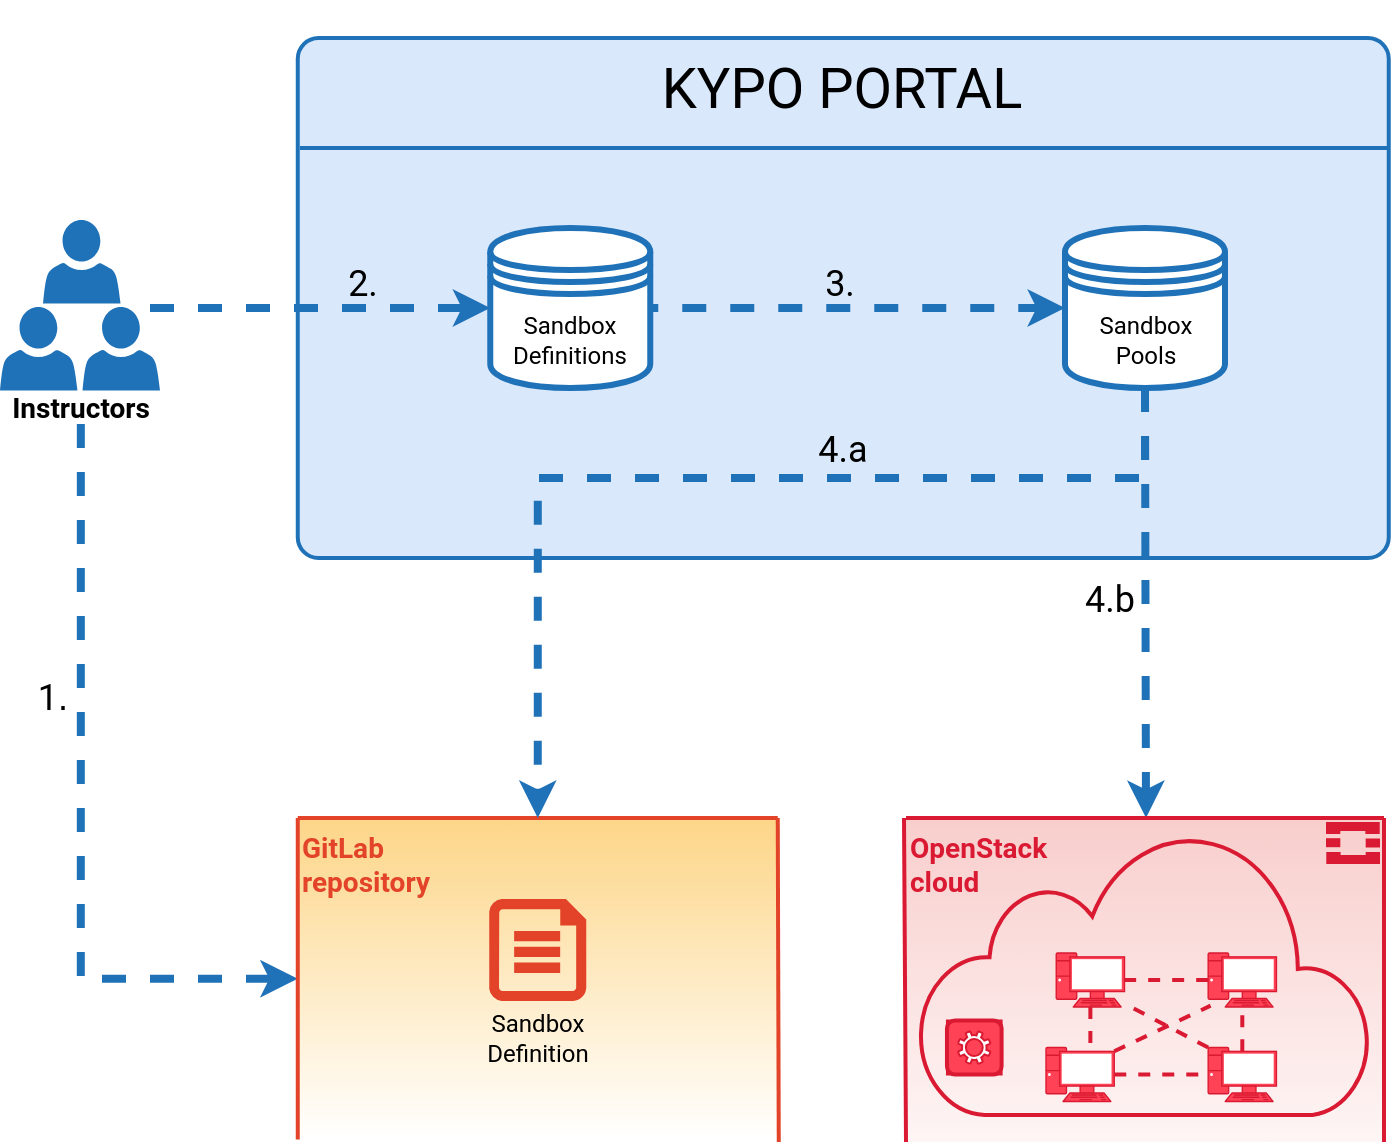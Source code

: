 <mxfile version="13.8.4" type="google"><diagram id="iyaVjSGFIbn-ou8KcbBV" name="Page-1"><mxGraphModel dx="677" dy="354" grid="1" gridSize="10" guides="1" tooltips="1" connect="1" arrows="1" fold="1" page="1" pageScale="1" pageWidth="700" pageHeight="600" math="0" shadow="0"><root><mxCell id="0"/><mxCell id="1" parent="0"/><mxCell id="GNogGIKL-DynPxHWDRJu-1" value="&lt;div style=&quot;font-size: 14px&quot;&gt;GitLab &lt;br&gt;repository&lt;br style=&quot;font-size: 14px&quot;&gt;&lt;/div&gt;" style="rounded=0;whiteSpace=wrap;html=1;fontSize=14;opacity=80;align=left;verticalAlign=top;gradientDirection=south;fontFamily=Roboto;fontSource=https%3A%2F%2Ffonts.googleapis.com%2Fcss%3Ffamily%3DRoboto;dashed=1;strokeWidth=2;strokeColor=none;fontColor=#E24329;fillColor=#FCCB6A;fontStyle=1;gradientColor=#ffffff;" vertex="1" parent="1"><mxGeometry x="148.88" y="419" width="240" height="160.71" as="geometry"/></mxCell><mxCell id="GNogGIKL-DynPxHWDRJu-2" value="" style="rounded=1;whiteSpace=wrap;html=1;strokeWidth=2;verticalAlign=bottom;spacingBottom=17;fontFamily=Roboto;fontSource=https%3A%2F%2Ffonts.googleapis.com%2Fcss%3Ffamily%3DRoboto;arcSize=4;fillColor=#dae8fc;strokeColor=#2072B8;" vertex="1" parent="1"><mxGeometry x="148.88" y="29" width="545.5" height="260" as="geometry"/></mxCell><mxCell id="GNogGIKL-DynPxHWDRJu-3" value="&lt;font style=&quot;font-size: 28px&quot;&gt;KYPO PORTAL&lt;/font&gt;" style="text;html=1;strokeColor=none;fillColor=none;align=center;verticalAlign=middle;whiteSpace=wrap;rounded=0;fontFamily=Roboto;fontSource=https%3A%2F%2Ffonts.googleapis.com%2Fcss%3Ffamily%3DRoboto;fontSize=12;" vertex="1" parent="1"><mxGeometry x="310.45" y="39" width="222.37" height="30" as="geometry"/></mxCell><mxCell id="GNogGIKL-DynPxHWDRJu-4" value="" style="endArrow=none;html=1;strokeWidth=2;fontFamily=Roboto;fontSource=https%3A%2F%2Ffonts.googleapis.com%2Fcss%3Ffamily%3DRoboto;strokeColor=#2072B8;" edge="1" parent="1"><mxGeometry x="228.88" y="219" width="50" height="50" as="geometry"><mxPoint x="150" y="84" as="sourcePoint"/><mxPoint x="695.0" y="84" as="targetPoint"/></mxGeometry></mxCell><mxCell id="GNogGIKL-DynPxHWDRJu-5" value="" style="endArrow=classic;html=1;dashed=1;strokeWidth=4;fontFamily=Roboto;fontSource=https%3A%2F%2Ffonts.googleapis.com%2Fcss%3Ffamily%3DRoboto;fontSize=12;fillColor=#647687;endFill=1;exitX=0;exitY=0.5;exitDx=0;exitDy=0;entryX=0;entryY=0.5;entryDx=0;entryDy=0;strokeColor=#2072B8;" edge="1" parent="1" source="GNogGIKL-DynPxHWDRJu-90" target="GNogGIKL-DynPxHWDRJu-88"><mxGeometry x="148.88" y="29" width="50" height="50" as="geometry"><mxPoint x="569.25" y="165" as="sourcePoint"/><mxPoint x="494.56" y="165" as="targetPoint"/></mxGeometry></mxCell><mxCell id="GNogGIKL-DynPxHWDRJu-7" value="" style="endArrow=classic;dashed=1;html=1;strokeWidth=4;fontFamily=Roboto;fontSource=https%3A%2F%2Ffonts.googleapis.com%2Fcss%3Ffamily%3DRoboto;fontSize=12;fontColor=#000000;startArrow=none;startFill=0;rounded=0;exitX=0.5;exitY=1;exitDx=0;exitDy=0;endFill=1;fillColor=#647687;strokeColor=#2072B8;" edge="1" parent="1" source="GNogGIKL-DynPxHWDRJu-88"><mxGeometry x="148.88" y="29" width="50" height="50" as="geometry"><mxPoint x="414.56" y="165" as="sourcePoint"/><mxPoint x="573" y="419" as="targetPoint"/></mxGeometry></mxCell><mxCell id="GNogGIKL-DynPxHWDRJu-31" value="&lt;font style=&quot;font-size: 18px&quot;&gt;&lt;font data-font-src=&quot;https://fonts.googleapis.com/css?family=Roboto&quot; face=&quot;Roboto&quot;&gt;1&lt;/font&gt;.&lt;/font&gt;" style="text;html=1;strokeColor=none;fillColor=none;align=center;verticalAlign=middle;rounded=0;labelBackgroundColor=none;whiteSpace=wrap;" vertex="1" parent="1"><mxGeometry x="15" y="349" width="23" height="20" as="geometry"/></mxCell><mxCell id="GNogGIKL-DynPxHWDRJu-38" value="" style="group" vertex="1" connectable="0" parent="1"><mxGeometry y="120" width="80" height="102" as="geometry"/></mxCell><mxCell id="GNogGIKL-DynPxHWDRJu-39" value="Instructors" style="text;html=1;strokeColor=none;align=center;verticalAlign=middle;whiteSpace=wrap;rounded=0;fontColor=#000000;fontFamily=Roboto;fontSource=https%3A%2F%2Ffonts.googleapis.com%2Fcss%3Ffamily%3DRoboto;fontSize=14;fontStyle=1" vertex="1" parent="GNogGIKL-DynPxHWDRJu-38"><mxGeometry x="10.947" y="85.279" width="58.947" height="16.721" as="geometry"/></mxCell><mxCell id="GNogGIKL-DynPxHWDRJu-40" value="" style="pointerEvents=1;shadow=0;dashed=0;html=1;strokeColor=none;labelPosition=center;verticalLabelPosition=bottom;verticalAlign=top;outlineConnect=0;align=center;shape=mxgraph.office.users.user;fillColor=#2072B8;fontFamily=Roboto;fontSource=https%3A%2F%2Ffonts.googleapis.com%2Fcss%3Ffamily%3DRoboto;" vertex="1" parent="GNogGIKL-DynPxHWDRJu-38"><mxGeometry x="21.516" width="38.737" height="41.803" as="geometry"/></mxCell><mxCell id="GNogGIKL-DynPxHWDRJu-41" value="" style="pointerEvents=1;shadow=0;dashed=0;html=1;strokeColor=none;labelPosition=center;verticalLabelPosition=bottom;verticalAlign=top;outlineConnect=0;align=center;shape=mxgraph.office.users.user;fillColor=#2072B8;fontFamily=Roboto;fontSource=https%3A%2F%2Ffonts.googleapis.com%2Fcss%3Ffamily%3DRoboto;" vertex="1" parent="GNogGIKL-DynPxHWDRJu-38"><mxGeometry y="43.475" width="38.737" height="41.803" as="geometry"/></mxCell><mxCell id="GNogGIKL-DynPxHWDRJu-42" value="" style="pointerEvents=1;shadow=0;dashed=0;html=1;strokeColor=none;labelPosition=center;verticalLabelPosition=bottom;verticalAlign=top;outlineConnect=0;align=center;shape=mxgraph.office.users.user;fillColor=#2072B8;fontFamily=Roboto;fontSource=https%3A%2F%2Ffonts.googleapis.com%2Fcss%3Ffamily%3DRoboto;" vertex="1" parent="GNogGIKL-DynPxHWDRJu-38"><mxGeometry x="41.263" y="43.475" width="38.737" height="41.803" as="geometry"/></mxCell><mxCell id="GNogGIKL-DynPxHWDRJu-43" value="" style="endArrow=classic;html=1;dashed=1;strokeWidth=4;fontFamily=Roboto;fontSource=https%3A%2F%2Ffonts.googleapis.com%2Fcss%3Ffamily%3DRoboto;fontSize=12;fillColor=#647687;endFill=1;rounded=0;startArrow=none;startFill=0;entryX=0;entryY=0.5;entryDx=0;entryDy=0;exitX=0.5;exitY=1;exitDx=0;exitDy=0;edgeStyle=orthogonalEdgeStyle;strokeColor=#2072B8;" edge="1" parent="1" source="GNogGIKL-DynPxHWDRJu-39" target="GNogGIKL-DynPxHWDRJu-1"><mxGeometry x="168.88" y="49" width="50" height="50" as="geometry"><mxPoint x="41" y="129" as="sourcePoint"/><mxPoint x="41" y="-30" as="targetPoint"/><Array as="points"><mxPoint x="40" y="499"/></Array></mxGeometry></mxCell><mxCell id="GNogGIKL-DynPxHWDRJu-44" value="&lt;font style=&quot;font-size: 18px&quot;&gt;4.a&lt;/font&gt;" style="text;html=1;strokeColor=none;fillColor=none;align=center;verticalAlign=middle;whiteSpace=wrap;rounded=0;fontFamily=Roboto;fontSource=https%3A%2F%2Ffonts.googleapis.com%2Fcss%3Ffamily%3DRoboto;rotation=0;" vertex="1" parent="1"><mxGeometry x="410.13" y="224" width="23" height="20" as="geometry"/></mxCell><mxCell id="GNogGIKL-DynPxHWDRJu-45" value="" style="endArrow=classic;html=1;dashed=1;strokeWidth=4;fontFamily=Roboto;fontSource=https%3A%2F%2Ffonts.googleapis.com%2Fcss%3Ffamily%3DRoboto;fontSize=12;fillColor=#647687;endFill=1;entryX=0;entryY=0.5;entryDx=0;entryDy=0;strokeColor=#2072B8;" edge="1" parent="1" target="GNogGIKL-DynPxHWDRJu-90"><mxGeometry x="178.88" y="59" width="50" height="50" as="geometry"><mxPoint x="75" y="164" as="sourcePoint"/><mxPoint x="649.25" y="165" as="targetPoint"/></mxGeometry></mxCell><mxCell id="GNogGIKL-DynPxHWDRJu-46" value="&lt;font style=&quot;font-size: 18px&quot;&gt;2.&lt;/font&gt;" style="text;html=1;strokeColor=none;fillColor=none;align=center;verticalAlign=middle;whiteSpace=wrap;rounded=0;fontFamily=Roboto;fontSource=https%3A%2F%2Ffonts.googleapis.com%2Fcss%3Ffamily%3DRoboto;" vertex="1" parent="1"><mxGeometry x="170" y="141" width="23" height="20" as="geometry"/></mxCell><mxCell id="GNogGIKL-DynPxHWDRJu-47" value="&lt;font style=&quot;font-size: 18px&quot; face=&quot;Roboto&quot;&gt;3.&lt;/font&gt; " style="text;html=1;strokeColor=none;fillColor=none;align=center;verticalAlign=middle;whiteSpace=wrap;rounded=0;" vertex="1" parent="1"><mxGeometry x="407.63" y="141" width="23.75" height="20" as="geometry"/></mxCell><mxCell id="GNogGIKL-DynPxHWDRJu-48" value="" style="endArrow=none;html=1;strokeWidth=2;fontFamily=Roboto;fontSource=https%3A%2F%2Ffonts.googleapis.com%2Fcss%3Ffamily%3DRoboto;fontSize=12;fontColor=#000000;entryX=1;entryY=0;entryDx=0;entryDy=0;strokeColor=#E24329;" edge="1" parent="1" target="GNogGIKL-DynPxHWDRJu-1"><mxGeometry x="223.38" y="419" width="50" height="50" as="geometry"><mxPoint x="389.38" y="581" as="sourcePoint"/><mxPoint x="379.88" y="425.85" as="targetPoint"/></mxGeometry></mxCell><mxCell id="GNogGIKL-DynPxHWDRJu-49" value="Sandbox Definition" style="text;html=1;strokeColor=none;align=center;verticalAlign=middle;whiteSpace=wrap;rounded=0;fontColor=#000000;fontFamily=Roboto;fontSource=https%3A%2F%2Ffonts.googleapis.com%2Fcss%3Ffamily%3DRoboto;" vertex="1" parent="1"><mxGeometry x="233.88" y="519" width="70" height="20" as="geometry"/></mxCell><mxCell id="GNogGIKL-DynPxHWDRJu-50" value="" style="verticalLabelPosition=bottom;html=1;verticalAlign=top;align=center;shape=mxgraph.azure.cloud_services_configuration_file;pointerEvents=1;fontColor=#E24329;fillColor=#E24329;strokeColor=#E24329;" vertex="1" parent="1"><mxGeometry x="245.13" y="460" width="47.5" height="50" as="geometry"/></mxCell><mxCell id="GNogGIKL-DynPxHWDRJu-51" value="" style="endArrow=none;html=1;strokeWidth=2;fontFamily=Roboto;fontSource=https%3A%2F%2Ffonts.googleapis.com%2Fcss%3Ffamily%3DRoboto;fontSize=12;fontColor=#000000;exitX=0;exitY=0;exitDx=0;exitDy=0;strokeColor=#E24329;entryX=1;entryY=0;entryDx=0;entryDy=0;" edge="1" parent="1" source="GNogGIKL-DynPxHWDRJu-1" target="GNogGIKL-DynPxHWDRJu-112"><mxGeometry x="195.01" y="439" width="50" height="50" as="geometry"><mxPoint x="196.51" y="598.85" as="sourcePoint"/><mxPoint x="388.88" y="580" as="targetPoint"/><Array as="points"><mxPoint x="222" y="419"/></Array></mxGeometry></mxCell><mxCell id="GNogGIKL-DynPxHWDRJu-52" value="" style="group;rounded=0;dashed=1;strokeWidth=2;fillColor=#f8cecc;fontStyle=1" vertex="1" connectable="0" parent="1"><mxGeometry x="453" y="419" width="239" height="162" as="geometry"/></mxCell><mxCell id="GNogGIKL-DynPxHWDRJu-53" value="OpenStack&lt;br&gt; cloud" style="rounded=0;whiteSpace=wrap;html=1;opacity=80;fillColor=#f8cecc;align=left;verticalAlign=top;fontSize=14;fontFamily=Roboto;fontSource=https%3A%2F%2Ffonts.googleapis.com%2Fcss%3Ffamily%3DRoboto;gradientDirection=south;strokeColor=none;fontColor=#DA1A32;fontStyle=1;gradientColor=#ffffff;" vertex="1" parent="GNogGIKL-DynPxHWDRJu-52"><mxGeometry width="239" height="162.0" as="geometry"/></mxCell><mxCell id="GNogGIKL-DynPxHWDRJu-54" value="" style="html=1;verticalLabelPosition=bottom;align=center;labelBackgroundColor=#ffffff;verticalAlign=top;strokeWidth=2;shadow=0;dashed=0;shape=mxgraph.ios7.icons.cloud;fontColor=#ffffff;fillColor=none;strokeColor=#da1a32;" vertex="1" parent="GNogGIKL-DynPxHWDRJu-52"><mxGeometry x="6.829" y="6.75" width="225.343" height="141.75" as="geometry"/></mxCell><mxCell id="GNogGIKL-DynPxHWDRJu-55" value="" style="fontColor=#ffffff;verticalAlign=top;verticalLabelPosition=bottom;labelPosition=center;align=center;html=1;outlineConnect=0;gradientDirection=north;strokeWidth=2;shape=mxgraph.networks.pc;strokeColor=#da1a32;fillColor=#FF4255;" vertex="1" parent="GNogGIKL-DynPxHWDRJu-52"><mxGeometry x="151.082" y="67.5" width="34.143" height="27.0" as="geometry"/></mxCell><mxCell id="GNogGIKL-DynPxHWDRJu-56" style="edgeStyle=none;rounded=0;orthogonalLoop=1;jettySize=auto;html=1;exitX=1;exitY=0.07;exitDx=0;exitDy=0;exitPerimeter=0;dashed=1;endArrow=none;endFill=0;strokeWidth=2;fontColor=#000000;fillColor=#1ba1e2;entryX=0.618;entryY=0.55;entryDx=0;entryDy=0;entryPerimeter=0;strokeColor=#da1a32;" edge="1" parent="GNogGIKL-DynPxHWDRJu-52" source="GNogGIKL-DynPxHWDRJu-57"><mxGeometry x="6.829" y="6.75" as="geometry"><mxPoint x="152.304" y="93.825" as="targetPoint"/></mxGeometry></mxCell><mxCell id="GNogGIKL-DynPxHWDRJu-57" value="" style="fontColor=#ffffff;verticalAlign=top;verticalLabelPosition=bottom;labelPosition=center;align=center;html=1;outlineConnect=0;gradientDirection=north;strokeWidth=2;shape=mxgraph.networks.pc;strokeColor=#da1a32;fillColor=#FF4255;" vertex="1" parent="GNogGIKL-DynPxHWDRJu-52"><mxGeometry x="69.993" y="114.75" width="34.143" height="27.0" as="geometry"/></mxCell><mxCell id="GNogGIKL-DynPxHWDRJu-58" style="rounded=0;orthogonalLoop=1;jettySize=auto;html=1;exitX=0.5;exitY=1;exitDx=0;exitDy=0;exitPerimeter=0;entryX=0.65;entryY=0.076;entryDx=0;entryDy=0;entryPerimeter=0;dashed=1;endArrow=none;endFill=0;strokeWidth=2;fontColor=#000000;fillColor=#1ba1e2;strokeColor=#da1a32;" edge="1" parent="GNogGIKL-DynPxHWDRJu-52" source="GNogGIKL-DynPxHWDRJu-59" target="GNogGIKL-DynPxHWDRJu-57"><mxGeometry x="6.829" y="6.75" as="geometry"/></mxCell><mxCell id="GNogGIKL-DynPxHWDRJu-59" value="" style="fontColor=#ffffff;verticalAlign=top;verticalLabelPosition=bottom;labelPosition=center;align=center;html=1;outlineConnect=0;gradientDirection=north;strokeWidth=2;shape=mxgraph.networks.pc;strokeColor=#da1a32;fillColor=#FF4255;" vertex="1" parent="GNogGIKL-DynPxHWDRJu-52"><mxGeometry x="75.114" y="67.5" width="34.143" height="27.0" as="geometry"/></mxCell><mxCell id="GNogGIKL-DynPxHWDRJu-60" style="rounded=0;orthogonalLoop=1;jettySize=auto;html=1;exitX=0;exitY=0.5;exitDx=0;exitDy=0;exitPerimeter=0;entryX=1;entryY=0.5;entryDx=0;entryDy=0;entryPerimeter=0;dashed=1;endArrow=none;endFill=0;strokeWidth=2;fontColor=#000000;fillColor=#1ba1e2;strokeColor=#da1a32;" edge="1" parent="GNogGIKL-DynPxHWDRJu-52" source="GNogGIKL-DynPxHWDRJu-55" target="GNogGIKL-DynPxHWDRJu-59"><mxGeometry x="6.829" y="6.75" as="geometry"/></mxCell><mxCell id="GNogGIKL-DynPxHWDRJu-61" style="rounded=0;orthogonalLoop=1;jettySize=auto;html=1;exitX=0.5;exitY=0.07;exitDx=0;exitDy=0;exitPerimeter=0;strokeWidth=2;fontColor=#000000;dashed=1;endArrow=none;endFill=0;fillColor=#1ba1e2;strokeColor=#da1a32;" edge="1" parent="GNogGIKL-DynPxHWDRJu-52" source="GNogGIKL-DynPxHWDRJu-63" target="GNogGIKL-DynPxHWDRJu-55"><mxGeometry x="6.829" y="6.75" as="geometry"/></mxCell><mxCell id="GNogGIKL-DynPxHWDRJu-62" style="edgeStyle=none;rounded=0;orthogonalLoop=1;jettySize=auto;html=1;exitX=0;exitY=0;exitDx=0;exitDy=0;exitPerimeter=0;dashed=1;endArrow=none;endFill=0;strokeWidth=2;fontColor=#000000;fillColor=#1ba1e2;endSize=13;entryX=0.98;entryY=0.925;entryDx=0;entryDy=0;entryPerimeter=0;strokeColor=#da1a32;" edge="1" parent="GNogGIKL-DynPxHWDRJu-52" source="GNogGIKL-DynPxHWDRJu-63" target="GNogGIKL-DynPxHWDRJu-59"><mxGeometry x="6.829" y="6.75" as="geometry"><mxPoint x="109.257" y="91.8" as="targetPoint"/></mxGeometry></mxCell><mxCell id="GNogGIKL-DynPxHWDRJu-63" value="" style="fontColor=#ffffff;verticalAlign=top;verticalLabelPosition=bottom;labelPosition=center;align=center;html=1;outlineConnect=0;gradientDirection=north;strokeWidth=2;shape=mxgraph.networks.pc;strokeColor=#da1a32;fillColor=#FF4255;" vertex="1" parent="GNogGIKL-DynPxHWDRJu-52"><mxGeometry x="151.082" y="114.75" width="34.143" height="27.0" as="geometry"/></mxCell><mxCell id="GNogGIKL-DynPxHWDRJu-64" style="rounded=0;orthogonalLoop=1;jettySize=auto;html=1;exitX=1;exitY=0.5;exitDx=0;exitDy=0;exitPerimeter=0;entryX=0;entryY=0.5;entryDx=0;entryDy=0;entryPerimeter=0;dashed=1;endArrow=none;endFill=0;strokeWidth=2;fontColor=#000000;fillColor=#1ba1e2;strokeColor=#da1a32;" edge="1" parent="GNogGIKL-DynPxHWDRJu-52" source="GNogGIKL-DynPxHWDRJu-57" target="GNogGIKL-DynPxHWDRJu-63"><mxGeometry x="6.829" y="6.75" as="geometry"/></mxCell><mxCell id="GNogGIKL-DynPxHWDRJu-65" value="" style="group;strokeColor=#da1a32;fillColor=#FF4255;" vertex="1" connectable="0" parent="GNogGIKL-DynPxHWDRJu-52"><mxGeometry x="20.486" y="101.25" width="27.314" height="27.0" as="geometry"/></mxCell><mxCell id="GNogGIKL-DynPxHWDRJu-66" value="" style="rounded=1;whiteSpace=wrap;html=1;strokeWidth=2;fontFamily=Roboto;fontColor=#ffffff;strokeColor=#da1a32;fillColor=#FF4255;" vertex="1" parent="GNogGIKL-DynPxHWDRJu-65"><mxGeometry width="27.314" height="27.0" as="geometry"/></mxCell><mxCell id="GNogGIKL-DynPxHWDRJu-67" value="" style="pointerEvents=1;shadow=0;dashed=0;html=1;labelPosition=center;verticalLabelPosition=bottom;verticalAlign=top;outlineConnect=0;align=center;shape=mxgraph.office.concepts.settings;fontFamily=Roboto;strokeColor=#da1a32;" vertex="1" parent="GNogGIKL-DynPxHWDRJu-65"><mxGeometry x="5.589" y="5.4" width="16.136" height="16.2" as="geometry"/></mxCell><mxCell id="GNogGIKL-DynPxHWDRJu-68" value="" style="endArrow=none;html=1;strokeWidth=2;fontFamily=Roboto;fontSource=https%3A%2F%2Ffonts.googleapis.com%2Fcss%3Ffamily%3DRoboto;fontSize=12;fontColor=#000000;strokeColor=#DA1A32;exitX=0;exitY=1;exitDx=0;exitDy=0;" edge="1" parent="GNogGIKL-DynPxHWDRJu-52" source="GNogGIKL-DynPxHWDRJu-53"><mxGeometry width="50" height="50" relative="1" as="geometry"><mxPoint x="239.5" y="162" as="sourcePoint"/><mxPoint x="-1" as="targetPoint"/></mxGeometry></mxCell><mxCell id="GNogGIKL-DynPxHWDRJu-69" value="" style="group" vertex="1" connectable="0" parent="GNogGIKL-DynPxHWDRJu-52"><mxGeometry x="210" y="2" width="27" height="21" as="geometry"/></mxCell><mxCell id="GNogGIKL-DynPxHWDRJu-70" value="" style="rounded=0;whiteSpace=wrap;html=1;strokeWidth=3;gradientColor=none;fontFamily=Roboto;fontSource=https%3A%2F%2Ffonts.googleapis.com%2Fcss%3Ffamily%3DRoboto;fontColor=#DA1A32;fillColor=#DA1A32;strokeColor=none;" vertex="1" parent="GNogGIKL-DynPxHWDRJu-69"><mxGeometry y="8.1" width="7.161" height="4.5" as="geometry"/></mxCell><mxCell id="GNogGIKL-DynPxHWDRJu-71" value="" style="rounded=0;whiteSpace=wrap;html=1;strokeWidth=3;gradientColor=none;fontFamily=Roboto;fontSource=https%3A%2F%2Ffonts.googleapis.com%2Fcss%3Ffamily%3DRoboto;fontColor=#DA1A32;fillColor=#DA1A32;strokeColor=none;" vertex="1" parent="GNogGIKL-DynPxHWDRJu-69"><mxGeometry x="19.839" y="8.25" width="7.161" height="4.5" as="geometry"/></mxCell><mxCell id="GNogGIKL-DynPxHWDRJu-72" value="" style="rounded=0;whiteSpace=wrap;html=1;strokeWidth=3;gradientColor=none;fontFamily=Roboto;fontSource=https%3A%2F%2Ffonts.googleapis.com%2Fcss%3Ffamily%3DRoboto;fontColor=#DA1A32;fillColor=#DA1A32;strokeColor=none;" vertex="1" parent="GNogGIKL-DynPxHWDRJu-69"><mxGeometry width="26.853" height="4.5" as="geometry"/></mxCell><mxCell id="GNogGIKL-DynPxHWDRJu-73" value="" style="rounded=0;whiteSpace=wrap;html=1;strokeWidth=3;gradientColor=none;fontFamily=Roboto;fontSource=https%3A%2F%2Ffonts.googleapis.com%2Fcss%3Ffamily%3DRoboto;fontColor=#DA1A32;fillColor=#DA1A32;strokeColor=none;" vertex="1" parent="GNogGIKL-DynPxHWDRJu-69"><mxGeometry y="4.5" width="7.161" height="1.5" as="geometry"/></mxCell><mxCell id="GNogGIKL-DynPxHWDRJu-74" value="" style="rounded=0;whiteSpace=wrap;html=1;strokeWidth=3;gradientColor=none;fontFamily=Roboto;fontSource=https%3A%2F%2Ffonts.googleapis.com%2Fcss%3Ffamily%3DRoboto;fontColor=#DA1A32;fillColor=#DA1A32;strokeColor=none;" vertex="1" parent="GNogGIKL-DynPxHWDRJu-69"><mxGeometry x="19.692" y="4.5" width="7.161" height="1.5" as="geometry"/></mxCell><mxCell id="GNogGIKL-DynPxHWDRJu-75" value="" style="rounded=0;whiteSpace=wrap;html=1;strokeWidth=3;gradientColor=none;fontFamily=Roboto;fontSource=https%3A%2F%2Ffonts.googleapis.com%2Fcss%3Ffamily%3DRoboto;fontColor=#DA1A32;fillColor=#DA1A32;strokeColor=none;" vertex="1" parent="GNogGIKL-DynPxHWDRJu-69"><mxGeometry x="0.147" y="16.5" width="26.853" height="4.5" as="geometry"/></mxCell><mxCell id="GNogGIKL-DynPxHWDRJu-76" value="" style="rounded=0;whiteSpace=wrap;html=1;strokeWidth=3;gradientColor=none;fontFamily=Roboto;fontSource=https%3A%2F%2Ffonts.googleapis.com%2Fcss%3Ffamily%3DRoboto;fontColor=#DA1A32;fillColor=#DA1A32;strokeColor=none;" vertex="1" parent="GNogGIKL-DynPxHWDRJu-69"><mxGeometry x="0.147" y="15.0" width="7.161" height="1.5" as="geometry"/></mxCell><mxCell id="GNogGIKL-DynPxHWDRJu-77" value="" style="rounded=0;whiteSpace=wrap;html=1;strokeWidth=3;gradientColor=none;fontFamily=Roboto;fontSource=https%3A%2F%2Ffonts.googleapis.com%2Fcss%3Ffamily%3DRoboto;fontColor=#DA1A32;fillColor=#DA1A32;strokeColor=none;" vertex="1" parent="GNogGIKL-DynPxHWDRJu-69"><mxGeometry x="19.839" y="15.0" width="7.161" height="1.5" as="geometry"/></mxCell><mxCell id="GNogGIKL-DynPxHWDRJu-78" value="" style="endArrow=none;html=1;strokeWidth=2;fontFamily=Roboto;fontSource=https%3A%2F%2Ffonts.googleapis.com%2Fcss%3Ffamily%3DRoboto;fontSize=12;fontColor=#000000;strokeColor=#DA1A32;entryX=1;entryY=0;entryDx=0;entryDy=0;exitX=0;exitY=0;exitDx=0;exitDy=0;" edge="1" parent="GNogGIKL-DynPxHWDRJu-52" source="GNogGIKL-DynPxHWDRJu-53" target="GNogGIKL-DynPxHWDRJu-53"><mxGeometry x="-1" y="2" width="50" height="50" as="geometry"><mxPoint x="-1" y="163" as="sourcePoint"/><mxPoint x="241" y="163" as="targetPoint"/><Array as="points"><mxPoint x="219"/></Array></mxGeometry></mxCell><mxCell id="GNogGIKL-DynPxHWDRJu-121" value="" style="endArrow=none;html=1;strokeWidth=2;fontFamily=Roboto;fontSource=https%3A%2F%2Ffonts.googleapis.com%2Fcss%3Ffamily%3DRoboto;fontSize=12;fontColor=#000000;strokeColor=#DA1A32;exitX=1;exitY=1;exitDx=0;exitDy=0;entryX=1;entryY=0;entryDx=0;entryDy=0;" edge="1" parent="GNogGIKL-DynPxHWDRJu-52" source="GNogGIKL-DynPxHWDRJu-53" target="GNogGIKL-DynPxHWDRJu-53"><mxGeometry x="-444" y="-407" width="50" height="50" as="geometry"><mxPoint x="10" y="10" as="sourcePoint"/><mxPoint x="237" y="-9" as="targetPoint"/><Array as="points"/></mxGeometry></mxCell><mxCell id="GNogGIKL-DynPxHWDRJu-79" style="edgeStyle=orthogonalEdgeStyle;rounded=0;orthogonalLoop=1;jettySize=auto;html=1;exitX=0.5;exitY=1;exitDx=0;exitDy=0;startArrow=classic;startFill=1;endArrow=classic;endFill=1;fontFamily=Roboto;fontSource=https%3A%2F%2Ffonts.googleapis.com%2Fcss%3Ffamily%3DRoboto;" edge="1" parent="1"><mxGeometry relative="1" as="geometry"><mxPoint x="42.13" y="19" as="sourcePoint"/><mxPoint x="42.13" y="19" as="targetPoint"/></mxGeometry></mxCell><mxCell id="GNogGIKL-DynPxHWDRJu-88" value="" style="shape=datastore;whiteSpace=wrap;html=1;strokeWidth=3;strokeColor=#2072B8;" vertex="1" parent="1"><mxGeometry x="532.5" y="124" width="80" height="80" as="geometry"/></mxCell><mxCell id="GNogGIKL-DynPxHWDRJu-89" value="Sandbox Pools" style="text;html=1;strokeColor=none;align=center;verticalAlign=middle;whiteSpace=wrap;rounded=0;fontColor=#000000;fontFamily=Roboto;fontSource=https%3A%2F%2Ffonts.googleapis.com%2Fcss%3Ffamily%3DRoboto;" vertex="1" parent="1"><mxGeometry x="537.5" y="164.71" width="70" height="30" as="geometry"/></mxCell><mxCell id="GNogGIKL-DynPxHWDRJu-90" value="" style="shape=datastore;whiteSpace=wrap;html=1;strokeWidth=3;strokeColor=#2072B8;" vertex="1" parent="1"><mxGeometry x="245.13" y="124" width="80" height="80" as="geometry"/></mxCell><mxCell id="GNogGIKL-DynPxHWDRJu-91" value="Sandbox Definitions" style="text;html=1;strokeColor=none;fillColor=none;align=center;verticalAlign=middle;whiteSpace=wrap;rounded=0;fontFamily=Roboto;fontSource=https%3A%2F%2Ffonts.googleapis.com%2Fcss%3Ffamily%3DRoboto;fontSize=12;opacity=80;rotation=0;" vertex="1" parent="1"><mxGeometry x="247.32" y="164.71" width="75.62" height="30" as="geometry"/></mxCell><mxCell id="GNogGIKL-DynPxHWDRJu-112" value="" style="shape=image;html=1;verticalAlign=top;verticalLabelPosition=bottom;labelBackgroundColor=#ffffff;imageAspect=0;aspect=fixed;image=https://cdn4.iconfinder.com/data/icons/logos-and-brands/512/144_Gitlab_logo_logos-128.png;rounded=1;strokeColor=#2072B8;strokeWidth=3;fillColor=#2072B8;gradientColor=none;fontFamily=Roboto;fontSource=https%3A%2F%2Ffonts.googleapis.com%2Fcss%3Ffamily%3DRoboto;fontColor=#2072B8;" vertex="1" parent="1"><mxGeometry x="358.88" y="419" width="30" height="30" as="geometry"/></mxCell><mxCell id="GNogGIKL-DynPxHWDRJu-115" value="" style="endArrow=none;html=1;strokeWidth=2;fontFamily=Roboto;fontSource=https%3A%2F%2Ffonts.googleapis.com%2Fcss%3Ffamily%3DRoboto;fontSize=12;fontColor=#000000;entryX=0;entryY=1;entryDx=0;entryDy=0;strokeColor=#E24329;exitX=0;exitY=0;exitDx=0;exitDy=0;" edge="1" parent="1" source="GNogGIKL-DynPxHWDRJu-1" target="GNogGIKL-DynPxHWDRJu-1"><mxGeometry x="233.38" y="429" width="50" height="50" as="geometry"><mxPoint x="399.38" y="591" as="sourcePoint"/><mxPoint x="398.88" y="429.0" as="targetPoint"/></mxGeometry></mxCell><mxCell id="GNogGIKL-DynPxHWDRJu-116" value="" style="endArrow=classic;dashed=1;html=1;strokeWidth=4;fontFamily=Roboto;fontSource=https%3A%2F%2Ffonts.googleapis.com%2Fcss%3Ffamily%3DRoboto;fontSize=12;fontColor=#000000;startArrow=none;startFill=0;rounded=0;exitX=0.5;exitY=1;exitDx=0;exitDy=0;endFill=1;fillColor=#647687;strokeColor=#2072B8;entryX=0.5;entryY=0;entryDx=0;entryDy=0;edgeStyle=orthogonalEdgeStyle;" edge="1" parent="1" source="GNogGIKL-DynPxHWDRJu-88" target="GNogGIKL-DynPxHWDRJu-1"><mxGeometry x="158.88" y="39" width="50" height="50" as="geometry"><mxPoint x="582.5" y="214.0" as="sourcePoint"/><mxPoint x="583" y="429" as="targetPoint"/><Array as="points"><mxPoint x="572" y="249"/><mxPoint x="269" y="249"/></Array></mxGeometry></mxCell><mxCell id="GNogGIKL-DynPxHWDRJu-117" value="&lt;font style=&quot;font-size: 18px&quot;&gt;4.b&lt;/font&gt;" style="text;html=1;strokeColor=none;fillColor=none;align=center;verticalAlign=middle;whiteSpace=wrap;rounded=0;fontFamily=Roboto;fontSource=https%3A%2F%2Ffonts.googleapis.com%2Fcss%3Ffamily%3DRoboto;rotation=0;" vertex="1" parent="1"><mxGeometry x="540" y="299" width="30" height="20" as="geometry"/></mxCell></root></mxGraphModel></diagram></mxfile>